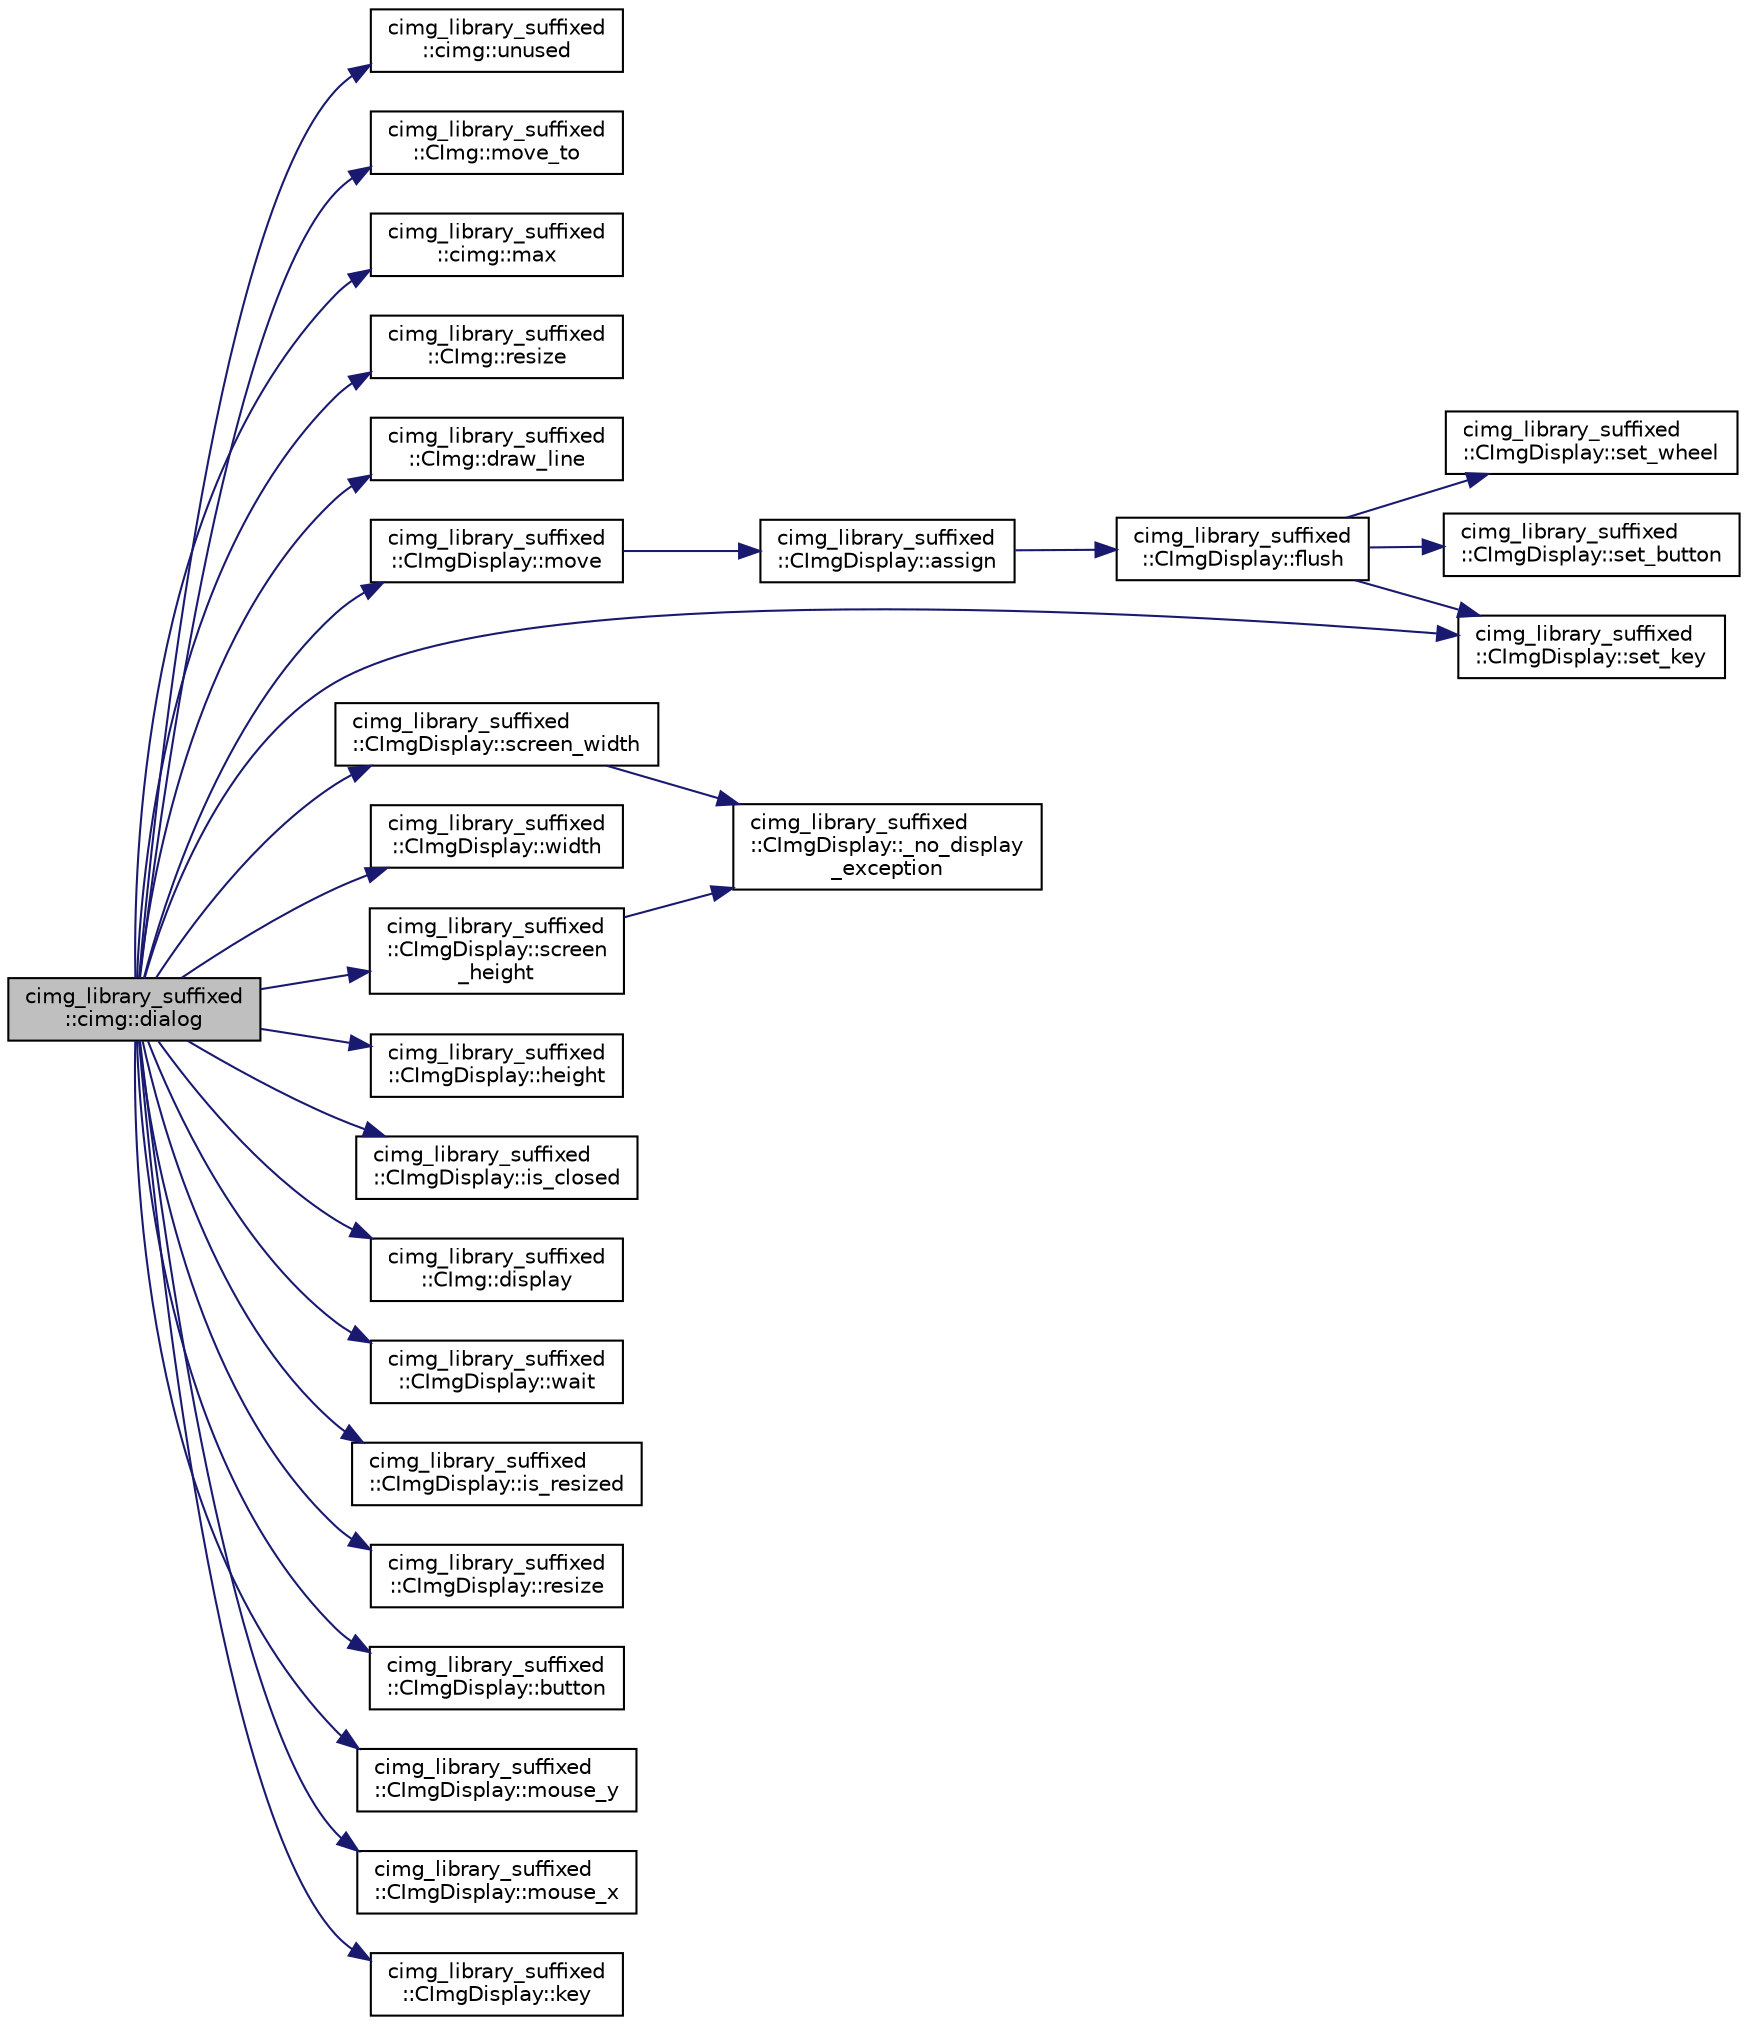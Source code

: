 digraph "cimg_library_suffixed::cimg::dialog"
{
  edge [fontname="Helvetica",fontsize="10",labelfontname="Helvetica",labelfontsize="10"];
  node [fontname="Helvetica",fontsize="10",shape=record];
  rankdir="LR";
  Node1 [label="cimg_library_suffixed\l::cimg::dialog",height=0.2,width=0.4,color="black", fillcolor="grey75", style="filled" fontcolor="black"];
  Node1 -> Node2 [color="midnightblue",fontsize="10",style="solid",fontname="Helvetica"];
  Node2 [label="cimg_library_suffixed\l::cimg::unused",height=0.2,width=0.4,color="black", fillcolor="white", style="filled",URL="$namespacecimg__library__suffixed_1_1cimg.html#a79aef0cbcf66ceb71c2b74cb66b4deb2",tooltip="Avoid warning messages due to unused parameters. Do nothing actually."];
  Node1 -> Node3 [color="midnightblue",fontsize="10",style="solid",fontname="Helvetica"];
  Node3 [label="cimg_library_suffixed\l::CImg::move_to",height=0.2,width=0.4,color="black", fillcolor="white", style="filled",URL="$structcimg__library__suffixed_1_1_c_img.html#a679b1e1a7717fbb6be2352355e69f077",tooltip="Transfer content of an image instance into another one."];
  Node1 -> Node4 [color="midnightblue",fontsize="10",style="solid",fontname="Helvetica"];
  Node4 [label="cimg_library_suffixed\l::cimg::max",height=0.2,width=0.4,color="black", fillcolor="white", style="filled",URL="$namespacecimg__library__suffixed_1_1cimg.html#a396e77232e74121c69202abb106f3fb3",tooltip="Return the maximum between two values."];
  Node1 -> Node5 [color="midnightblue",fontsize="10",style="solid",fontname="Helvetica"];
  Node5 [label="cimg_library_suffixed\l::CImg::resize",height=0.2,width=0.4,color="black", fillcolor="white", style="filled",URL="$structcimg__library__suffixed_1_1_c_img.html#adf42a4d63a14a4199e4703743b217075",tooltip="Resize image to new dimensions."];
  Node1 -> Node6 [color="midnightblue",fontsize="10",style="solid",fontname="Helvetica"];
  Node6 [label="cimg_library_suffixed\l::CImg::draw_line",height=0.2,width=0.4,color="black", fillcolor="white", style="filled",URL="$structcimg__library__suffixed_1_1_c_img.html#aa53f7c9ad99ba2362308a55b68b6ecba",tooltip="Draw a 2d line."];
  Node1 -> Node7 [color="midnightblue",fontsize="10",style="solid",fontname="Helvetica"];
  Node7 [label="cimg_library_suffixed\l::CImgDisplay::move",height=0.2,width=0.4,color="black", fillcolor="white", style="filled",URL="$structcimg__library__suffixed_1_1_c_img_display.html#aba5d6f1e8a3f1d086ca4defe91aa94a6",tooltip="Move associated window to a new location."];
  Node7 -> Node8 [color="midnightblue",fontsize="10",style="solid",fontname="Helvetica"];
  Node8 [label="cimg_library_suffixed\l::CImgDisplay::assign",height=0.2,width=0.4,color="black", fillcolor="white", style="filled",URL="$structcimg__library__suffixed_1_1_c_img_display.html#a93447fdffa6c250ebc03e62e9279d603",tooltip="Destructor - Empty constructor ."];
  Node8 -> Node9 [color="midnightblue",fontsize="10",style="solid",fontname="Helvetica"];
  Node9 [label="cimg_library_suffixed\l::CImgDisplay::flush",height=0.2,width=0.4,color="black", fillcolor="white", style="filled",URL="$structcimg__library__suffixed_1_1_c_img_display.html#a260b55ecbe9f4648a045357f8906f3c7",tooltip="Flush all display events."];
  Node9 -> Node10 [color="midnightblue",fontsize="10",style="solid",fontname="Helvetica"];
  Node10 [label="cimg_library_suffixed\l::CImgDisplay::set_key",height=0.2,width=0.4,color="black", fillcolor="white", style="filled",URL="$structcimg__library__suffixed_1_1_c_img_display.html#a23693d0cc3adc326739bafdc0f3ad3ed",tooltip="Flush all key events."];
  Node9 -> Node11 [color="midnightblue",fontsize="10",style="solid",fontname="Helvetica"];
  Node11 [label="cimg_library_suffixed\l::CImgDisplay::set_button",height=0.2,width=0.4,color="black", fillcolor="white", style="filled",URL="$structcimg__library__suffixed_1_1_c_img_display.html#a9626cbb82f0db7c2f8a9936822e62125",tooltip="Simulate a mouse button release event."];
  Node9 -> Node12 [color="midnightblue",fontsize="10",style="solid",fontname="Helvetica"];
  Node12 [label="cimg_library_suffixed\l::CImgDisplay::set_wheel",height=0.2,width=0.4,color="black", fillcolor="white", style="filled",URL="$structcimg__library__suffixed_1_1_c_img_display.html#a4ce1d2c8224658626b37215edfe58ad8",tooltip="Flush all mouse wheel events."];
  Node1 -> Node13 [color="midnightblue",fontsize="10",style="solid",fontname="Helvetica"];
  Node13 [label="cimg_library_suffixed\l::CImgDisplay::screen_width",height=0.2,width=0.4,color="black", fillcolor="white", style="filled",URL="$structcimg__library__suffixed_1_1_c_img_display.html#ab3681646247ba684f7161cf13b2ce624",tooltip="Return width of the screen (current resolution along the X-axis)."];
  Node13 -> Node14 [color="midnightblue",fontsize="10",style="solid",fontname="Helvetica"];
  Node14 [label="cimg_library_suffixed\l::CImgDisplay::_no_display\l_exception",height=0.2,width=0.4,color="black", fillcolor="white", style="filled",URL="$structcimg__library__suffixed_1_1_c_img_display.html#abd7a21f035f4c99b78c2cd6338ea17d8"];
  Node1 -> Node15 [color="midnightblue",fontsize="10",style="solid",fontname="Helvetica"];
  Node15 [label="cimg_library_suffixed\l::CImgDisplay::width",height=0.2,width=0.4,color="black", fillcolor="white", style="filled",URL="$structcimg__library__suffixed_1_1_c_img_display.html#a0d88671af08220459e65e9ab7af8982f",tooltip="Return display width."];
  Node1 -> Node16 [color="midnightblue",fontsize="10",style="solid",fontname="Helvetica"];
  Node16 [label="cimg_library_suffixed\l::CImgDisplay::screen\l_height",height=0.2,width=0.4,color="black", fillcolor="white", style="filled",URL="$structcimg__library__suffixed_1_1_c_img_display.html#a7d6abd2c5735049f6518e73b28fe278d",tooltip="Return height of the screen (current resolution along the Y-axis)."];
  Node16 -> Node14 [color="midnightblue",fontsize="10",style="solid",fontname="Helvetica"];
  Node1 -> Node17 [color="midnightblue",fontsize="10",style="solid",fontname="Helvetica"];
  Node17 [label="cimg_library_suffixed\l::CImgDisplay::height",height=0.2,width=0.4,color="black", fillcolor="white", style="filled",URL="$structcimg__library__suffixed_1_1_c_img_display.html#a16f87814accec7de58d46c88f839963c",tooltip="Return display height."];
  Node1 -> Node18 [color="midnightblue",fontsize="10",style="solid",fontname="Helvetica"];
  Node18 [label="cimg_library_suffixed\l::CImgDisplay::is_closed",height=0.2,width=0.4,color="black", fillcolor="white", style="filled",URL="$structcimg__library__suffixed_1_1_c_img_display.html#a7378d027714ce4c9f55f8bab6f742734",tooltip="Return true if display is closed (i.e. not visible on the screen), false otherwise."];
  Node1 -> Node19 [color="midnightblue",fontsize="10",style="solid",fontname="Helvetica"];
  Node19 [label="cimg_library_suffixed\l::CImg::display",height=0.2,width=0.4,color="black", fillcolor="white", style="filled",URL="$structcimg__library__suffixed_1_1_c_img.html#a90172c927a7486ad622468527abdf2b2",tooltip="Display image into a CImgDisplay window."];
  Node1 -> Node20 [color="midnightblue",fontsize="10",style="solid",fontname="Helvetica"];
  Node20 [label="cimg_library_suffixed\l::CImgDisplay::wait",height=0.2,width=0.4,color="black", fillcolor="white", style="filled",URL="$structcimg__library__suffixed_1_1_c_img_display.html#a6ba54ea916f502d782ccb787ce02ccbd",tooltip="Wait for any user event occuring on the current display."];
  Node1 -> Node21 [color="midnightblue",fontsize="10",style="solid",fontname="Helvetica"];
  Node21 [label="cimg_library_suffixed\l::CImgDisplay::is_resized",height=0.2,width=0.4,color="black", fillcolor="white", style="filled",URL="$structcimg__library__suffixed_1_1_c_img_display.html#a86afa5a70b8f04c1b75e28b0dec0d129",tooltip="Return true if associated window has been resized on the screen, false otherwise."];
  Node1 -> Node22 [color="midnightblue",fontsize="10",style="solid",fontname="Helvetica"];
  Node22 [label="cimg_library_suffixed\l::CImgDisplay::resize",height=0.2,width=0.4,color="black", fillcolor="white", style="filled",URL="$structcimg__library__suffixed_1_1_c_img_display.html#a35a57d0053db927961c5d3a12918055a",tooltip="Resize display to the size of the associated window."];
  Node1 -> Node23 [color="midnightblue",fontsize="10",style="solid",fontname="Helvetica"];
  Node23 [label="cimg_library_suffixed\l::CImgDisplay::button",height=0.2,width=0.4,color="black", fillcolor="white", style="filled",URL="$structcimg__library__suffixed_1_1_c_img_display.html#ab9fe940f9f5037dbcb303dc11563f3a5",tooltip="Return current state of the mouse buttons."];
  Node1 -> Node24 [color="midnightblue",fontsize="10",style="solid",fontname="Helvetica"];
  Node24 [label="cimg_library_suffixed\l::CImgDisplay::mouse_y",height=0.2,width=0.4,color="black", fillcolor="white", style="filled",URL="$structcimg__library__suffixed_1_1_c_img_display.html#ac22eac68bcec4aaa49f04a6e081b5900",tooltip="Return Y-coordinate of the mouse pointer."];
  Node1 -> Node25 [color="midnightblue",fontsize="10",style="solid",fontname="Helvetica"];
  Node25 [label="cimg_library_suffixed\l::CImgDisplay::mouse_x",height=0.2,width=0.4,color="black", fillcolor="white", style="filled",URL="$structcimg__library__suffixed_1_1_c_img_display.html#a059adf350eed97f91e061235f01b5086",tooltip="Return X-coordinate of the mouse pointer."];
  Node1 -> Node26 [color="midnightblue",fontsize="10",style="solid",fontname="Helvetica"];
  Node26 [label="cimg_library_suffixed\l::CImgDisplay::key",height=0.2,width=0.4,color="black", fillcolor="white", style="filled",URL="$structcimg__library__suffixed_1_1_c_img_display.html#a3a6d7b549fefac28975b2a9c997f25d3",tooltip="Return one entry from the pressed keys history."];
  Node1 -> Node10 [color="midnightblue",fontsize="10",style="solid",fontname="Helvetica"];
}

